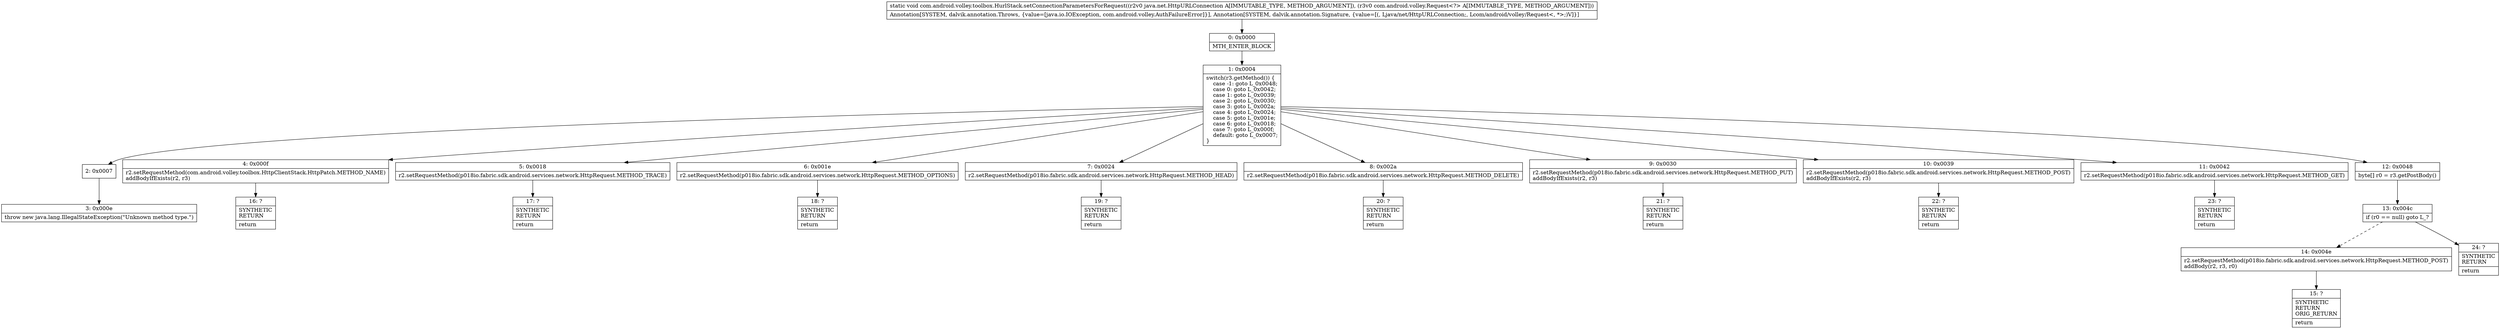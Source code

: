 digraph "CFG forcom.android.volley.toolbox.HurlStack.setConnectionParametersForRequest(Ljava\/net\/HttpURLConnection;Lcom\/android\/volley\/Request;)V" {
Node_0 [shape=record,label="{0\:\ 0x0000|MTH_ENTER_BLOCK\l}"];
Node_1 [shape=record,label="{1\:\ 0x0004|switch(r3.getMethod()) \{\l    case \-1: goto L_0x0048;\l    case 0: goto L_0x0042;\l    case 1: goto L_0x0039;\l    case 2: goto L_0x0030;\l    case 3: goto L_0x002a;\l    case 4: goto L_0x0024;\l    case 5: goto L_0x001e;\l    case 6: goto L_0x0018;\l    case 7: goto L_0x000f;\l    default: goto L_0x0007;\l\}\l}"];
Node_2 [shape=record,label="{2\:\ 0x0007}"];
Node_3 [shape=record,label="{3\:\ 0x000e|throw new java.lang.IllegalStateException(\"Unknown method type.\")\l}"];
Node_4 [shape=record,label="{4\:\ 0x000f|r2.setRequestMethod(com.android.volley.toolbox.HttpClientStack.HttpPatch.METHOD_NAME)\laddBodyIfExists(r2, r3)\l}"];
Node_5 [shape=record,label="{5\:\ 0x0018|r2.setRequestMethod(p018io.fabric.sdk.android.services.network.HttpRequest.METHOD_TRACE)\l}"];
Node_6 [shape=record,label="{6\:\ 0x001e|r2.setRequestMethod(p018io.fabric.sdk.android.services.network.HttpRequest.METHOD_OPTIONS)\l}"];
Node_7 [shape=record,label="{7\:\ 0x0024|r2.setRequestMethod(p018io.fabric.sdk.android.services.network.HttpRequest.METHOD_HEAD)\l}"];
Node_8 [shape=record,label="{8\:\ 0x002a|r2.setRequestMethod(p018io.fabric.sdk.android.services.network.HttpRequest.METHOD_DELETE)\l}"];
Node_9 [shape=record,label="{9\:\ 0x0030|r2.setRequestMethod(p018io.fabric.sdk.android.services.network.HttpRequest.METHOD_PUT)\laddBodyIfExists(r2, r3)\l}"];
Node_10 [shape=record,label="{10\:\ 0x0039|r2.setRequestMethod(p018io.fabric.sdk.android.services.network.HttpRequest.METHOD_POST)\laddBodyIfExists(r2, r3)\l}"];
Node_11 [shape=record,label="{11\:\ 0x0042|r2.setRequestMethod(p018io.fabric.sdk.android.services.network.HttpRequest.METHOD_GET)\l}"];
Node_12 [shape=record,label="{12\:\ 0x0048|byte[] r0 = r3.getPostBody()\l}"];
Node_13 [shape=record,label="{13\:\ 0x004c|if (r0 == null) goto L_?\l}"];
Node_14 [shape=record,label="{14\:\ 0x004e|r2.setRequestMethod(p018io.fabric.sdk.android.services.network.HttpRequest.METHOD_POST)\laddBody(r2, r3, r0)\l}"];
Node_15 [shape=record,label="{15\:\ ?|SYNTHETIC\lRETURN\lORIG_RETURN\l|return\l}"];
Node_16 [shape=record,label="{16\:\ ?|SYNTHETIC\lRETURN\l|return\l}"];
Node_17 [shape=record,label="{17\:\ ?|SYNTHETIC\lRETURN\l|return\l}"];
Node_18 [shape=record,label="{18\:\ ?|SYNTHETIC\lRETURN\l|return\l}"];
Node_19 [shape=record,label="{19\:\ ?|SYNTHETIC\lRETURN\l|return\l}"];
Node_20 [shape=record,label="{20\:\ ?|SYNTHETIC\lRETURN\l|return\l}"];
Node_21 [shape=record,label="{21\:\ ?|SYNTHETIC\lRETURN\l|return\l}"];
Node_22 [shape=record,label="{22\:\ ?|SYNTHETIC\lRETURN\l|return\l}"];
Node_23 [shape=record,label="{23\:\ ?|SYNTHETIC\lRETURN\l|return\l}"];
Node_24 [shape=record,label="{24\:\ ?|SYNTHETIC\lRETURN\l|return\l}"];
MethodNode[shape=record,label="{static void com.android.volley.toolbox.HurlStack.setConnectionParametersForRequest((r2v0 java.net.HttpURLConnection A[IMMUTABLE_TYPE, METHOD_ARGUMENT]), (r3v0 com.android.volley.Request\<?\> A[IMMUTABLE_TYPE, METHOD_ARGUMENT]))  | Annotation[SYSTEM, dalvik.annotation.Throws, \{value=[java.io.IOException, com.android.volley.AuthFailureError]\}], Annotation[SYSTEM, dalvik.annotation.Signature, \{value=[(, Ljava\/net\/HttpURLConnection;, Lcom\/android\/volley\/Request\<, *\>;)V]\}]\l}"];
MethodNode -> Node_0;
Node_0 -> Node_1;
Node_1 -> Node_2;
Node_1 -> Node_4;
Node_1 -> Node_5;
Node_1 -> Node_6;
Node_1 -> Node_7;
Node_1 -> Node_8;
Node_1 -> Node_9;
Node_1 -> Node_10;
Node_1 -> Node_11;
Node_1 -> Node_12;
Node_2 -> Node_3;
Node_4 -> Node_16;
Node_5 -> Node_17;
Node_6 -> Node_18;
Node_7 -> Node_19;
Node_8 -> Node_20;
Node_9 -> Node_21;
Node_10 -> Node_22;
Node_11 -> Node_23;
Node_12 -> Node_13;
Node_13 -> Node_14[style=dashed];
Node_13 -> Node_24;
Node_14 -> Node_15;
}

